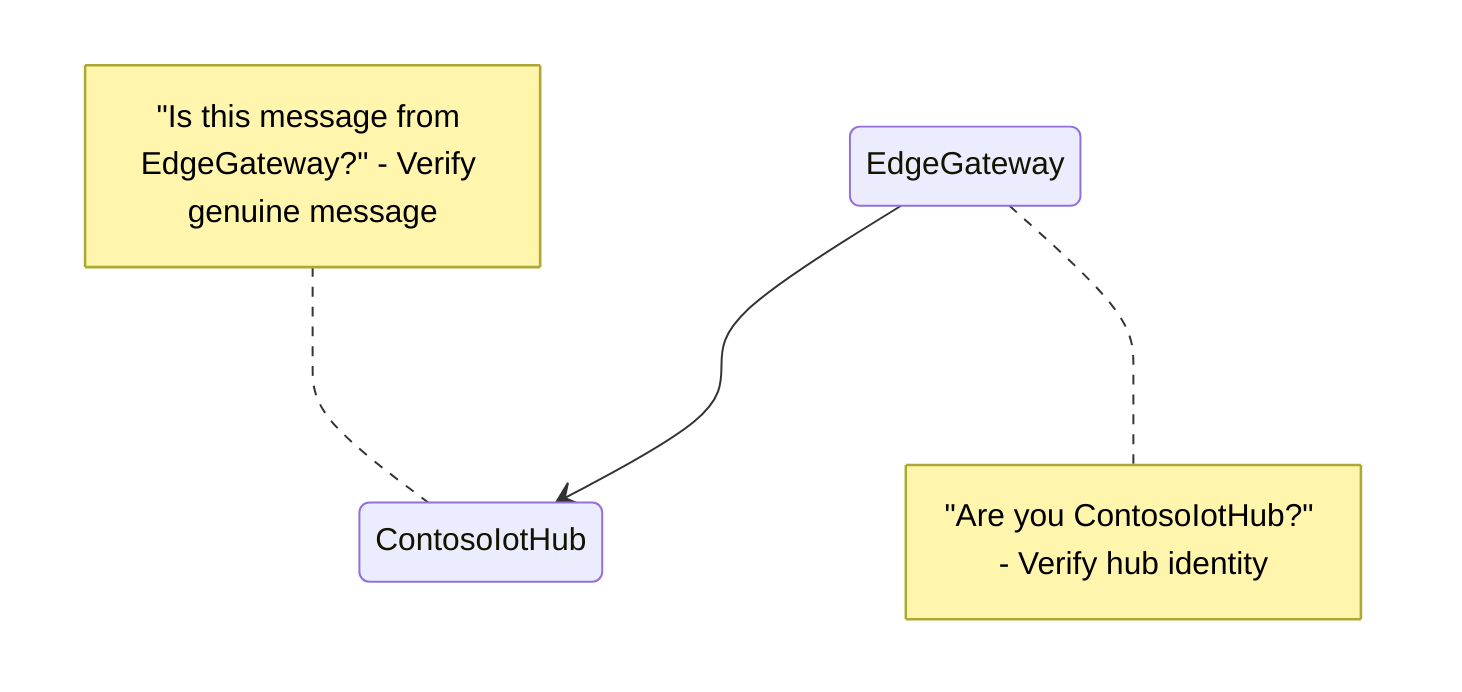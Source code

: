 stateDiagram-v2
    EdgeGateway --> ContosoIotHub
    note right of EdgeGateway: "Are you ContosoIotHub?" - Verify hub identity
    note left of ContosoIotHub: "Is this message from EdgeGateway?" - Verify genuine message